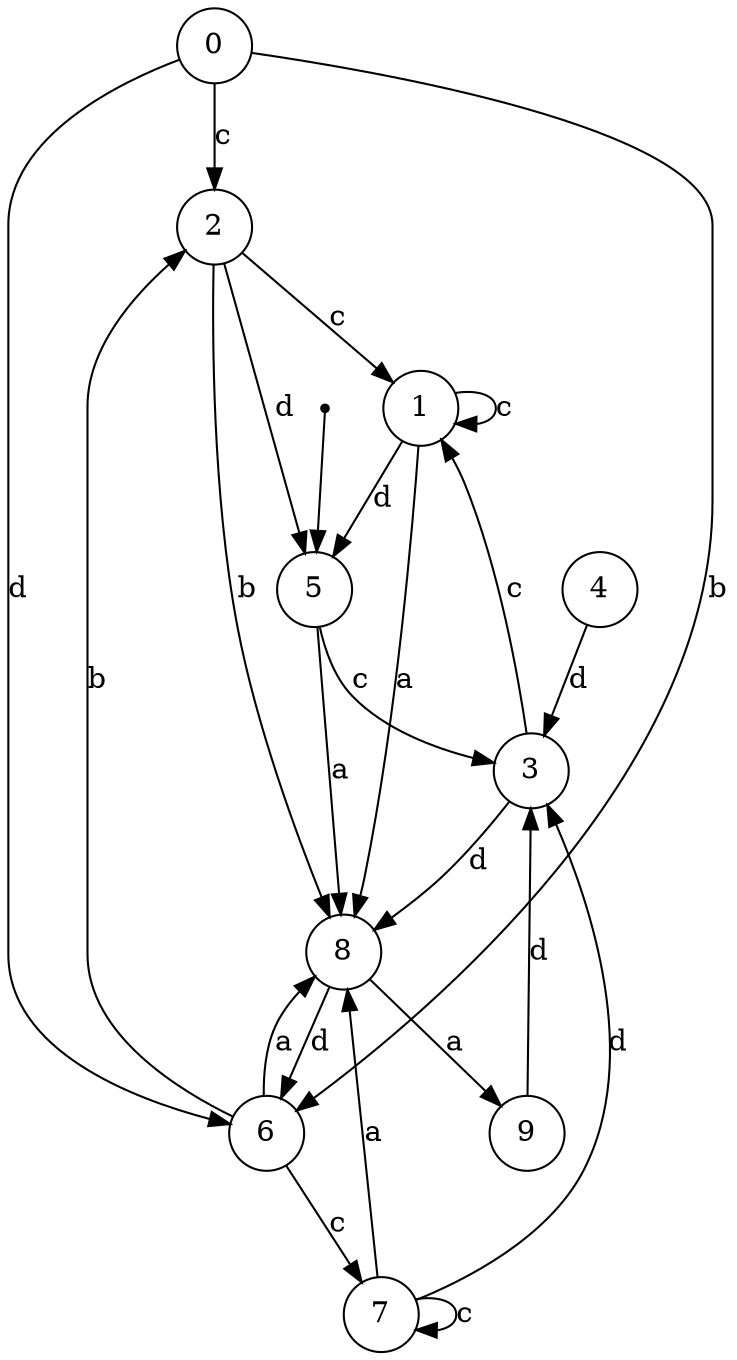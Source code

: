 digraph G {
"0"[shape = circle color = "black"];
"1"[shape = circle color = "black"];
"2"[shape = circle color = "black"];
"3"[shape = circle color = "black"];
"4"[shape = circle color = "black"];
"5"[shape = circle color = "black"];
"___NEVER_USE_THIS_NAME___5"[fontSize = 1 shape = point]; 
{"___NEVER_USE_THIS_NAME___5"}->{"5"}; 
"6"[shape = circle color = "black"];
"7"[shape = circle color = "black"];
"8"[shape = circle color = "black"];
"9"[shape = circle color = "black"];
"5"->{"3"} [label = "c" color = "black" arrowhead = "normal" ]; 
"5"->{"8"} [label = "a" color = "black" arrowhead = "normal" ]; 
"9"->{"3"} [label = "d" color = "black" arrowhead = "normal" ]; 
"8"->{"6"} [label = "d" color = "black" arrowhead = "normal" ]; 
"8"->{"9"} [label = "a" color = "black" arrowhead = "normal" ]; 
"3"->{"8"} [label = "d" color = "black" arrowhead = "normal" ]; 
"3"->{"1"} [label = "c" color = "black" arrowhead = "normal" ]; 
"6"->{"8"} [label = "a" color = "black" arrowhead = "normal" ]; 
"6"->{"2"} [label = "b" color = "black" arrowhead = "normal" ]; 
"6"->{"7"} [label = "c" color = "black" arrowhead = "normal" ]; 
"4"->{"3"} [label = "d" color = "black" arrowhead = "normal" ]; 
"1"->{"8"} [label = "a" color = "black" arrowhead = "normal" ]; 
"1"->{"1"} [label = "c" color = "black" arrowhead = "normal" ]; 
"1"->{"5"} [label = "d" color = "black" arrowhead = "normal" ]; 
"2"->{"8"} [label = "b" color = "black" arrowhead = "normal" ]; 
"2"->{"1"} [label = "c" color = "black" arrowhead = "normal" ]; 
"2"->{"5"} [label = "d" color = "black" arrowhead = "normal" ]; 
"0"->{"6"} [label = "b" color = "black" arrowhead = "normal" ]; 
"0"->{"6"} [label = "d" color = "black" arrowhead = "normal" ]; 
"0"->{"2"} [label = "c" color = "black" arrowhead = "normal" ]; 
"7"->{"3"} [label = "d" color = "black" arrowhead = "normal" ]; 
"7"->{"7"} [label = "c" color = "black" arrowhead = "normal" ]; 
"7"->{"8"} [label = "a" color = "black" arrowhead = "normal" ]; 
}
